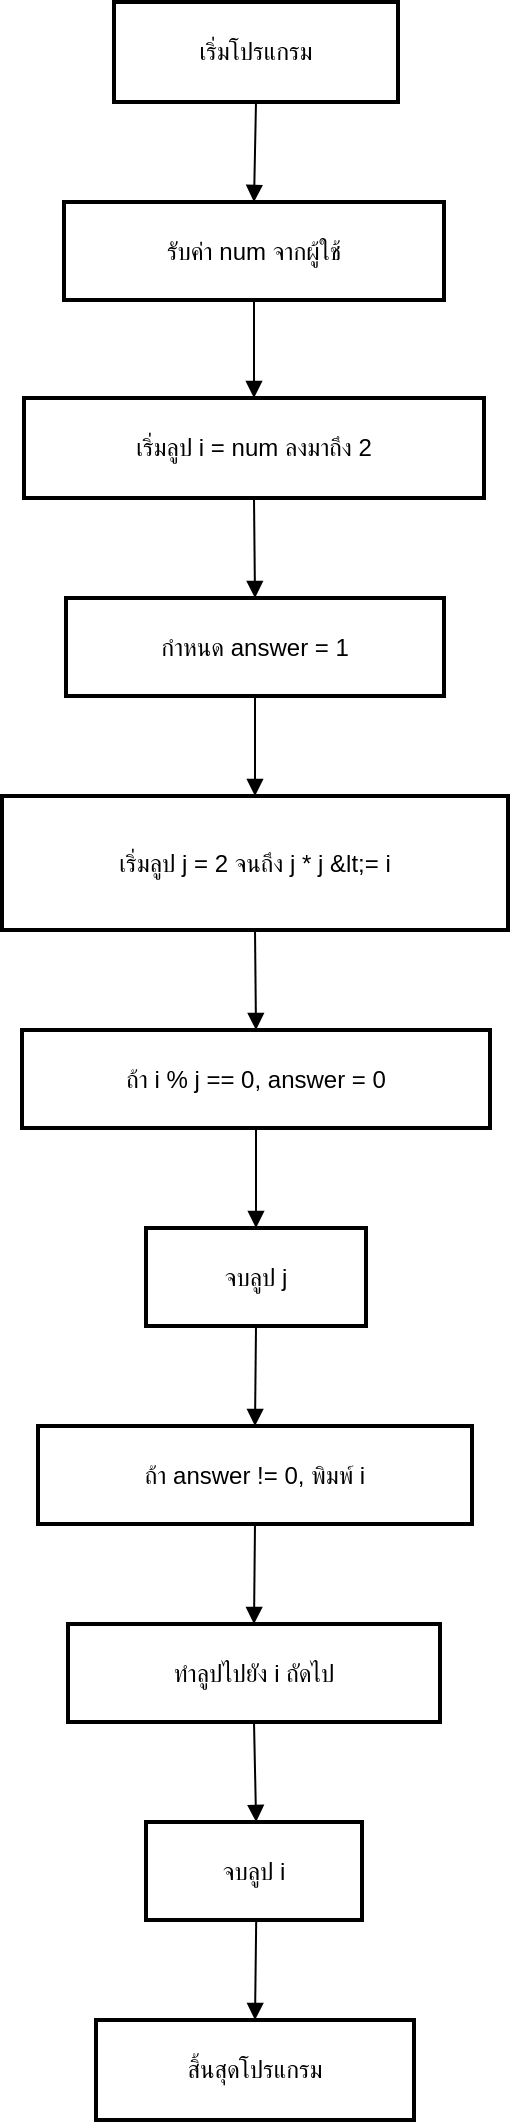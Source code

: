 <mxfile version="25.0.1">
  <diagram name="Page-1" id="KeHe1Ov3iH-tw5udBrJ3">
    <mxGraphModel dx="965" dy="510" grid="1" gridSize="10" guides="1" tooltips="1" connect="1" arrows="1" fold="1" page="1" pageScale="1" pageWidth="850" pageHeight="1100" math="0" shadow="0">
      <root>
        <mxCell id="0" />
        <mxCell id="1" parent="0" />
        <mxCell id="KWUOPIqizpAqMTpo2zWn-1" value="เริ่มโปรแกรม" style="whiteSpace=wrap;strokeWidth=2;" vertex="1" parent="1">
          <mxGeometry x="76" y="20" width="142" height="50" as="geometry" />
        </mxCell>
        <mxCell id="KWUOPIqizpAqMTpo2zWn-2" value="รับค่า num จากผู้ใช้" style="whiteSpace=wrap;strokeWidth=2;" vertex="1" parent="1">
          <mxGeometry x="51" y="120" width="190" height="49" as="geometry" />
        </mxCell>
        <mxCell id="KWUOPIqizpAqMTpo2zWn-3" value="เริ่มลูป i = num ลงมาถึง 2" style="whiteSpace=wrap;strokeWidth=2;" vertex="1" parent="1">
          <mxGeometry x="31" y="218" width="230" height="50" as="geometry" />
        </mxCell>
        <mxCell id="KWUOPIqizpAqMTpo2zWn-4" value="กำหนด answer = 1" style="whiteSpace=wrap;strokeWidth=2;" vertex="1" parent="1">
          <mxGeometry x="52" y="318" width="189" height="49" as="geometry" />
        </mxCell>
        <mxCell id="KWUOPIqizpAqMTpo2zWn-5" value="เริ่มลูป j = 2 จนถึง j * j &amp;lt;= i" style="whiteSpace=wrap;strokeWidth=2;" vertex="1" parent="1">
          <mxGeometry x="20" y="417" width="253" height="67" as="geometry" />
        </mxCell>
        <mxCell id="KWUOPIqizpAqMTpo2zWn-6" value="ถ้า i % j == 0, answer = 0" style="whiteSpace=wrap;strokeWidth=2;" vertex="1" parent="1">
          <mxGeometry x="30" y="534" width="234" height="49" as="geometry" />
        </mxCell>
        <mxCell id="KWUOPIqizpAqMTpo2zWn-7" value="จบลูป j" style="whiteSpace=wrap;strokeWidth=2;" vertex="1" parent="1">
          <mxGeometry x="92" y="633" width="110" height="49" as="geometry" />
        </mxCell>
        <mxCell id="KWUOPIqizpAqMTpo2zWn-8" value="ถ้า answer != 0, พิมพ์ i" style="whiteSpace=wrap;strokeWidth=2;" vertex="1" parent="1">
          <mxGeometry x="38" y="732" width="217" height="49" as="geometry" />
        </mxCell>
        <mxCell id="KWUOPIqizpAqMTpo2zWn-9" value="ทำลูปไปยัง i ถัดไป" style="whiteSpace=wrap;strokeWidth=2;" vertex="1" parent="1">
          <mxGeometry x="53" y="831" width="186" height="49" as="geometry" />
        </mxCell>
        <mxCell id="KWUOPIqizpAqMTpo2zWn-10" value="จบลูป i" style="whiteSpace=wrap;strokeWidth=2;" vertex="1" parent="1">
          <mxGeometry x="92" y="930" width="108" height="49" as="geometry" />
        </mxCell>
        <mxCell id="KWUOPIqizpAqMTpo2zWn-11" value="สิ้นสุดโปรแกรม" style="whiteSpace=wrap;strokeWidth=2;" vertex="1" parent="1">
          <mxGeometry x="67" y="1029" width="159" height="50" as="geometry" />
        </mxCell>
        <mxCell id="KWUOPIqizpAqMTpo2zWn-12" value="" style="curved=1;startArrow=none;endArrow=block;exitX=0.5;exitY=0.99;entryX=0.5;entryY=-0.01;rounded=0;" edge="1" parent="1" source="KWUOPIqizpAqMTpo2zWn-1" target="KWUOPIqizpAqMTpo2zWn-2">
          <mxGeometry relative="1" as="geometry">
            <Array as="points" />
          </mxGeometry>
        </mxCell>
        <mxCell id="KWUOPIqizpAqMTpo2zWn-13" value="" style="curved=1;startArrow=none;endArrow=block;exitX=0.5;exitY=0.99;entryX=0.5;entryY=0.01;rounded=0;" edge="1" parent="1" source="KWUOPIqizpAqMTpo2zWn-2" target="KWUOPIqizpAqMTpo2zWn-3">
          <mxGeometry relative="1" as="geometry">
            <Array as="points" />
          </mxGeometry>
        </mxCell>
        <mxCell id="KWUOPIqizpAqMTpo2zWn-14" value="" style="curved=1;startArrow=none;endArrow=block;exitX=0.5;exitY=1;entryX=0.5;entryY=0;rounded=0;" edge="1" parent="1" source="KWUOPIqizpAqMTpo2zWn-3" target="KWUOPIqizpAqMTpo2zWn-4">
          <mxGeometry relative="1" as="geometry">
            <Array as="points" />
          </mxGeometry>
        </mxCell>
        <mxCell id="KWUOPIqizpAqMTpo2zWn-15" value="" style="curved=1;startArrow=none;endArrow=block;exitX=0.5;exitY=1;entryX=0.5;entryY=0;rounded=0;" edge="1" parent="1" source="KWUOPIqizpAqMTpo2zWn-4" target="KWUOPIqizpAqMTpo2zWn-5">
          <mxGeometry relative="1" as="geometry">
            <Array as="points" />
          </mxGeometry>
        </mxCell>
        <mxCell id="KWUOPIqizpAqMTpo2zWn-16" value="" style="curved=1;startArrow=none;endArrow=block;exitX=0.5;exitY=1;entryX=0.5;entryY=0;rounded=0;" edge="1" parent="1" source="KWUOPIqizpAqMTpo2zWn-5" target="KWUOPIqizpAqMTpo2zWn-6">
          <mxGeometry relative="1" as="geometry">
            <Array as="points" />
          </mxGeometry>
        </mxCell>
        <mxCell id="KWUOPIqizpAqMTpo2zWn-17" value="" style="curved=1;startArrow=none;endArrow=block;exitX=0.5;exitY=1;entryX=0.5;entryY=0;rounded=0;" edge="1" parent="1" source="KWUOPIqizpAqMTpo2zWn-6" target="KWUOPIqizpAqMTpo2zWn-7">
          <mxGeometry relative="1" as="geometry">
            <Array as="points" />
          </mxGeometry>
        </mxCell>
        <mxCell id="KWUOPIqizpAqMTpo2zWn-18" value="" style="curved=1;startArrow=none;endArrow=block;exitX=0.5;exitY=1;entryX=0.5;entryY=0;rounded=0;" edge="1" parent="1" source="KWUOPIqizpAqMTpo2zWn-7" target="KWUOPIqizpAqMTpo2zWn-8">
          <mxGeometry relative="1" as="geometry">
            <Array as="points" />
          </mxGeometry>
        </mxCell>
        <mxCell id="KWUOPIqizpAqMTpo2zWn-19" value="" style="curved=1;startArrow=none;endArrow=block;exitX=0.5;exitY=1;entryX=0.5;entryY=0;rounded=0;" edge="1" parent="1" source="KWUOPIqizpAqMTpo2zWn-8" target="KWUOPIqizpAqMTpo2zWn-9">
          <mxGeometry relative="1" as="geometry">
            <Array as="points" />
          </mxGeometry>
        </mxCell>
        <mxCell id="KWUOPIqizpAqMTpo2zWn-20" value="" style="curved=1;startArrow=none;endArrow=block;exitX=0.5;exitY=0.99;entryX=0.51;entryY=-0.01;rounded=0;" edge="1" parent="1" source="KWUOPIqizpAqMTpo2zWn-9" target="KWUOPIqizpAqMTpo2zWn-10">
          <mxGeometry relative="1" as="geometry">
            <Array as="points" />
          </mxGeometry>
        </mxCell>
        <mxCell id="KWUOPIqizpAqMTpo2zWn-21" value="" style="curved=1;startArrow=none;endArrow=block;exitX=0.51;exitY=0.99;entryX=0.5;entryY=-0.01;rounded=0;" edge="1" parent="1" source="KWUOPIqizpAqMTpo2zWn-10" target="KWUOPIqizpAqMTpo2zWn-11">
          <mxGeometry relative="1" as="geometry">
            <Array as="points" />
          </mxGeometry>
        </mxCell>
      </root>
    </mxGraphModel>
  </diagram>
</mxfile>
